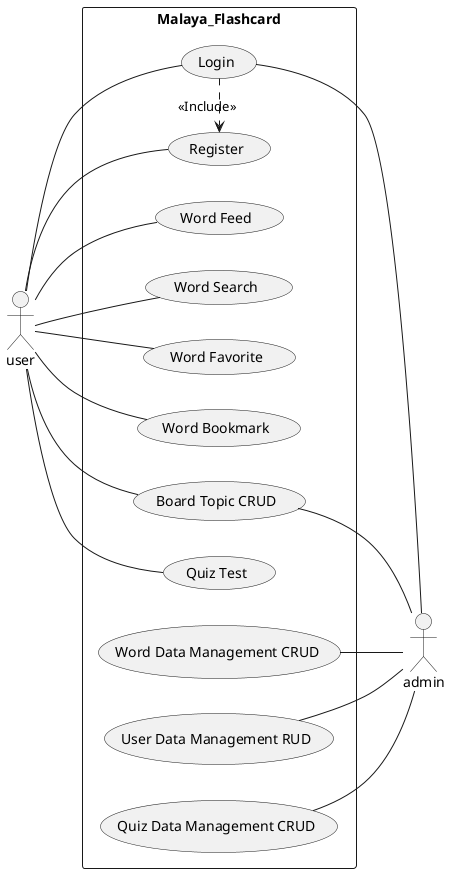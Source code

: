 @startuml Malaya_Flashcard_UseCase 
left to right direction 
skinparam packageStyle rectangle

actor user 
actor admin 

rectangle Malaya_Flashcard {
	user -- (Register)
	user -- (Login) 
	(Login) -- admin 
	(Login) .> (Register) : <<Include>> 
	user -- (Word Feed)
	user -- (Word Search)
	user -- (Word Favorite)
	user -- (Word Bookmark)
	user -- (Board Topic CRUD)
	user -- (Quiz Test)
	(Word Data Management CRUD) -- admin 
	(User Data Management RUD) -- admin 
	(Board Topic CRUD) -- admin 
	(Quiz Data Management CRUD) -- admin 
}

@enduml 